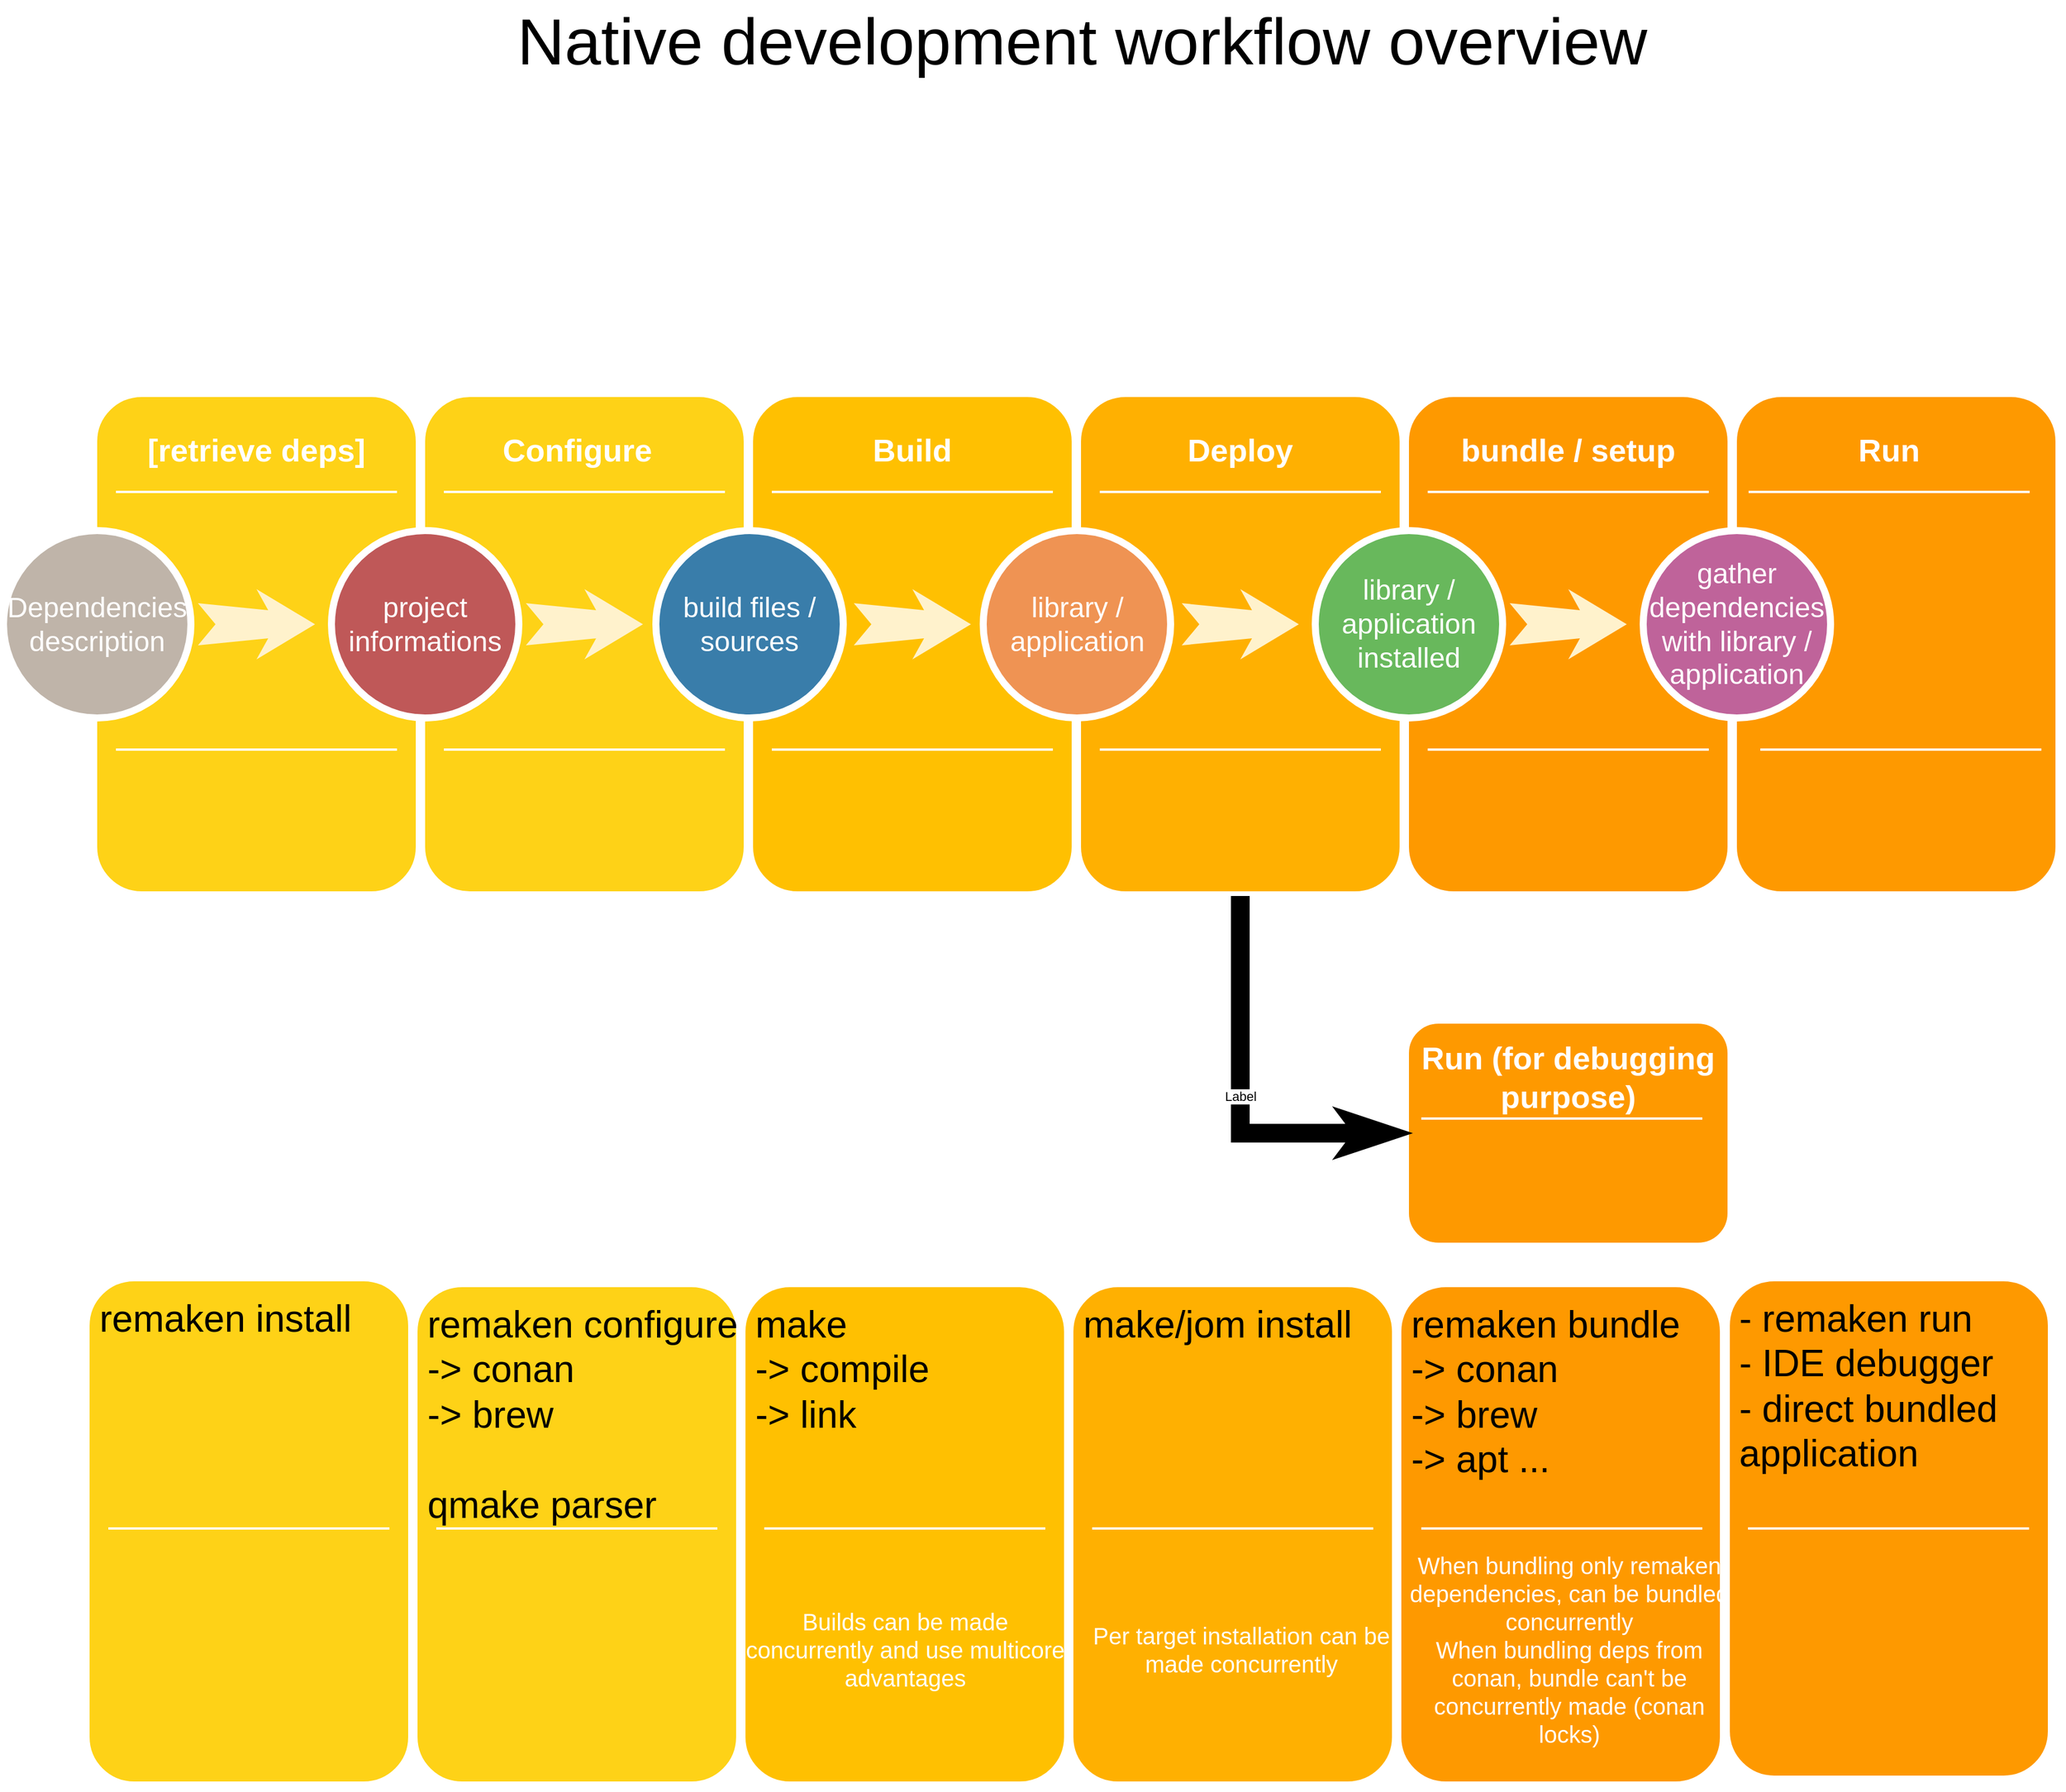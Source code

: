 <mxfile version="14.1.8" type="device" pages="2"><diagram name="dev_workflow" id="12e1b939-464a-85fe-373e-61e167be1490"><mxGraphModel dx="4267.5" dy="1472" grid="1" gridSize="10" guides="1" tooltips="1" connect="1" arrows="1" fold="1" page="1" pageScale="1.5" pageWidth="1169" pageHeight="826" background="#ffffff" math="0" shadow="0"><root><mxCell id="0"/><mxCell id="1" parent="0"/><mxCell id="60da8b9f42644d3a-2" value="" style="whiteSpace=wrap;html=1;rounded=1;shadow=0;strokeWidth=8;fontSize=20;align=center;fillColor=#FED217;strokeColor=#FFFFFF;" parent="1" vertex="1"><mxGeometry x="316" y="405" width="280" height="430" as="geometry"/></mxCell><mxCell id="60da8b9f42644d3a-6" value="" style="line;strokeWidth=2;html=1;rounded=0;shadow=0;fontSize=27;align=center;fillColor=none;strokeColor=#FFFFFF;" parent="1" vertex="1"><mxGeometry x="336" y="485" width="240" height="10" as="geometry"/></mxCell><mxCell id="60da8b9f42644d3a-7" value="" style="line;strokeWidth=2;html=1;rounded=0;shadow=0;fontSize=27;align=center;fillColor=none;strokeColor=#FFFFFF;" parent="1" vertex="1"><mxGeometry x="336" y="705" width="240" height="10" as="geometry"/></mxCell><mxCell id="60da8b9f42644d3a-9" value="" style="html=1;shadow=0;dashed=0;align=center;verticalAlign=middle;shape=mxgraph.arrows2.stylisedArrow;dy=0.6;dx=40;notch=15;feather=0.4;rounded=0;strokeWidth=1;fontSize=24;strokeColor=none;fillColor=#fff2cc;" parent="1" vertex="1"><mxGeometry x="406" y="573" width="100" height="60" as="geometry"/></mxCell><mxCell id="60da8b9f42644d3a-17" value="" style="whiteSpace=wrap;html=1;rounded=1;shadow=0;strokeWidth=8;fontSize=20;align=center;fillColor=#FFC001;strokeColor=#FFFFFF;" parent="1" vertex="1"><mxGeometry x="596" y="405" width="280" height="430" as="geometry"/></mxCell><mxCell id="60da8b9f42644d3a-18" value="Build" style="text;html=1;strokeColor=none;fillColor=none;align=center;verticalAlign=middle;whiteSpace=wrap;rounded=0;shadow=0;fontSize=27;fontColor=#FFFFFF;fontStyle=1" parent="1" vertex="1"><mxGeometry x="596" y="425" width="280" height="60" as="geometry"/></mxCell><mxCell id="60da8b9f42644d3a-20" value="" style="line;strokeWidth=2;html=1;rounded=0;shadow=0;fontSize=27;align=center;fillColor=none;strokeColor=#FFFFFF;" parent="1" vertex="1"><mxGeometry x="616" y="485" width="240" height="10" as="geometry"/></mxCell><mxCell id="60da8b9f42644d3a-21" value="" style="line;strokeWidth=2;html=1;rounded=0;shadow=0;fontSize=27;align=center;fillColor=none;strokeColor=#FFFFFF;" parent="1" vertex="1"><mxGeometry x="616" y="705" width="240" height="10" as="geometry"/></mxCell><mxCell id="60da8b9f42644d3a-22" value="build files / sources" style="ellipse;whiteSpace=wrap;html=1;rounded=0;shadow=0;strokeWidth=6;fontSize=24;align=center;fillColor=#397DAA;strokeColor=#FFFFFF;fontColor=#FFFFFF;" parent="1" vertex="1"><mxGeometry x="517" y="523" width="160" height="160" as="geometry"/></mxCell><mxCell id="60da8b9f42644d3a-23" value="" style="html=1;shadow=0;dashed=0;align=center;verticalAlign=middle;shape=mxgraph.arrows2.stylisedArrow;dy=0.6;dx=40;notch=15;feather=0.4;rounded=0;strokeWidth=1;fontSize=24;strokeColor=none;fillColor=#fff2cc;" parent="1" vertex="1"><mxGeometry x="686" y="573" width="100" height="60" as="geometry"/></mxCell><mxCell id="60da8b9f42644d3a-24" value="" style="whiteSpace=wrap;html=1;rounded=1;shadow=0;strokeWidth=8;fontSize=20;align=center;fillColor=#FFB001;strokeColor=#FFFFFF;" parent="1" vertex="1"><mxGeometry x="876" y="405" width="280" height="430" as="geometry"/></mxCell><mxCell id="60da8b9f42644d3a-25" value="Deploy" style="text;html=1;strokeColor=none;fillColor=none;align=center;verticalAlign=middle;whiteSpace=wrap;rounded=0;shadow=0;fontSize=27;fontColor=#FFFFFF;fontStyle=1" parent="1" vertex="1"><mxGeometry x="876" y="425" width="280" height="60" as="geometry"/></mxCell><mxCell id="60da8b9f42644d3a-27" value="" style="line;strokeWidth=2;html=1;rounded=0;shadow=0;fontSize=27;align=center;fillColor=none;strokeColor=#FFFFFF;" parent="1" vertex="1"><mxGeometry x="896" y="485" width="240" height="10" as="geometry"/></mxCell><mxCell id="60da8b9f42644d3a-28" value="" style="line;strokeWidth=2;html=1;rounded=0;shadow=0;fontSize=27;align=center;fillColor=none;strokeColor=#FFFFFF;" parent="1" vertex="1"><mxGeometry x="896" y="705" width="240" height="10" as="geometry"/></mxCell><mxCell id="60da8b9f42644d3a-29" value="library / application" style="ellipse;whiteSpace=wrap;html=1;rounded=0;shadow=0;strokeWidth=6;fontSize=24;align=center;fillColor=#EF9353;strokeColor=#FFFFFF;fontColor=#FFFFFF;" parent="1" vertex="1"><mxGeometry x="796.5" y="523" width="160" height="160" as="geometry"/></mxCell><mxCell id="60da8b9f42644d3a-30" value="" style="html=1;shadow=0;dashed=0;align=center;verticalAlign=middle;shape=mxgraph.arrows2.stylisedArrow;dy=0.6;dx=40;notch=15;feather=0.4;rounded=0;strokeWidth=1;fontSize=24;strokeColor=none;fillColor=#fff2cc;" parent="1" vertex="1"><mxGeometry x="966" y="573" width="100" height="60" as="geometry"/></mxCell><mxCell id="60da8b9f42644d3a-31" value="" style="whiteSpace=wrap;html=1;rounded=1;shadow=0;strokeWidth=8;fontSize=20;align=center;fillColor=#FE9900;strokeColor=#FFFFFF;" parent="1" vertex="1"><mxGeometry x="1156" y="405" width="280" height="430" as="geometry"/></mxCell><mxCell id="60da8b9f42644d3a-32" value="bundle / setup" style="text;html=1;strokeColor=none;fillColor=none;align=center;verticalAlign=middle;whiteSpace=wrap;rounded=0;shadow=0;fontSize=27;fontColor=#FFFFFF;fontStyle=1" parent="1" vertex="1"><mxGeometry x="1156" y="425" width="280" height="60" as="geometry"/></mxCell><mxCell id="60da8b9f42644d3a-33" value="Events&lt;div&gt;Social Inbox&lt;/div&gt;&lt;div&gt;Smart Content&lt;/div&gt;" style="text;html=1;strokeColor=none;fillColor=none;align=center;verticalAlign=middle;whiteSpace=wrap;rounded=0;shadow=0;fontSize=14;fontColor=#FFFFFF;" parent="1" vertex="1"><mxGeometry x="1156" y="930" width="280" height="90" as="geometry"/></mxCell><mxCell id="60da8b9f42644d3a-34" value="" style="line;strokeWidth=2;html=1;rounded=0;shadow=0;fontSize=27;align=center;fillColor=none;strokeColor=#FFFFFF;" parent="1" vertex="1"><mxGeometry x="1176" y="485" width="240" height="10" as="geometry"/></mxCell><mxCell id="60da8b9f42644d3a-35" value="" style="line;strokeWidth=2;html=1;rounded=0;shadow=0;fontSize=27;align=center;fillColor=none;strokeColor=#FFFFFF;" parent="1" vertex="1"><mxGeometry x="1176" y="705" width="240" height="10" as="geometry"/></mxCell><mxCell id="60da8b9f42644d3a-36" value="library / application installed" style="ellipse;whiteSpace=wrap;html=1;rounded=0;shadow=0;strokeWidth=6;fontSize=24;align=center;fillColor=#68B85C;strokeColor=#FFFFFF;fontColor=#FFFFFF;" parent="1" vertex="1"><mxGeometry x="1080" y="523" width="160" height="160" as="geometry"/></mxCell><mxCell id="60da8b9f42644d3a-37" value="" style="html=1;shadow=0;dashed=0;align=center;verticalAlign=middle;shape=mxgraph.arrows2.stylisedArrow;dy=0.6;dx=40;notch=15;feather=0.4;rounded=0;strokeWidth=1;fontSize=24;strokeColor=none;fillColor=#fff2cc;" parent="1" vertex="1"><mxGeometry x="1246" y="573" width="100" height="60" as="geometry"/></mxCell><mxCell id="c0jbDh0hffa7OA-jJihJ-1" value="" style="whiteSpace=wrap;html=1;rounded=1;shadow=0;strokeWidth=8;fontSize=20;align=center;fillColor=#FE9900;strokeColor=#FFFFFF;" parent="1" vertex="1"><mxGeometry x="1436" y="405" width="280" height="430" as="geometry"/></mxCell><mxCell id="60da8b9f42644d3a-38" value="gather dependencies with library / application" style="ellipse;whiteSpace=wrap;html=1;rounded=0;shadow=0;strokeWidth=6;fontSize=24;align=center;fillColor=#BF639A;strokeColor=#FFFFFF;fontColor=#FFFFFF;" parent="1" vertex="1"><mxGeometry x="1360" y="523" width="160" height="160" as="geometry"/></mxCell><mxCell id="c0jbDh0hffa7OA-jJihJ-3" value="Run" style="text;html=1;strokeColor=none;fillColor=none;align=center;verticalAlign=middle;whiteSpace=wrap;rounded=0;shadow=0;fontSize=27;fontColor=#FFFFFF;fontStyle=1" parent="1" vertex="1"><mxGeometry x="1429.5" y="425" width="280" height="60" as="geometry"/></mxCell><mxCell id="c0jbDh0hffa7OA-jJihJ-4" value="" style="line;strokeWidth=2;html=1;rounded=0;shadow=0;fontSize=27;align=center;fillColor=none;strokeColor=#FFFFFF;" parent="1" vertex="1"><mxGeometry x="1450" y="485" width="240" height="10" as="geometry"/></mxCell><mxCell id="c0jbDh0hffa7OA-jJihJ-5" value="" style="line;strokeWidth=2;html=1;rounded=0;shadow=0;fontSize=27;align=center;fillColor=none;strokeColor=#FFFFFF;" parent="1" vertex="1"><mxGeometry x="1460" y="705" width="240" height="10" as="geometry"/></mxCell><mxCell id="c0jbDh0hffa7OA-jJihJ-6" value="" style="whiteSpace=wrap;html=1;rounded=1;shadow=0;strokeWidth=8;fontSize=20;align=center;fillColor=#FED217;strokeColor=#FFFFFF;" parent="1" vertex="1"><mxGeometry x="36" y="405" width="280" height="430" as="geometry"/></mxCell><mxCell id="c0jbDh0hffa7OA-jJihJ-7" value="Configure" style="text;html=1;strokeColor=none;fillColor=none;align=center;verticalAlign=middle;whiteSpace=wrap;rounded=0;shadow=0;fontSize=27;fontColor=#FFFFFF;fontStyle=1" parent="1" vertex="1"><mxGeometry x="310" y="425" width="280" height="60" as="geometry"/></mxCell><mxCell id="c0jbDh0hffa7OA-jJihJ-9" value="" style="line;strokeWidth=2;html=1;rounded=0;shadow=0;fontSize=27;align=center;fillColor=none;strokeColor=#FFFFFF;" parent="1" vertex="1"><mxGeometry x="56" y="485" width="240" height="10" as="geometry"/></mxCell><mxCell id="c0jbDh0hffa7OA-jJihJ-10" value="" style="line;strokeWidth=2;html=1;rounded=0;shadow=0;fontSize=27;align=center;fillColor=none;strokeColor=#FFFFFF;" parent="1" vertex="1"><mxGeometry x="56" y="705" width="240" height="10" as="geometry"/></mxCell><mxCell id="c0jbDh0hffa7OA-jJihJ-11" value="Dependencies description" style="ellipse;whiteSpace=wrap;html=1;rounded=0;shadow=0;strokeWidth=6;fontSize=24;align=center;fillColor=#BFB4A9;strokeColor=#FFFFFF;fontColor=#FFFFFF;" parent="1" vertex="1"><mxGeometry x="-40" y="523" width="160" height="160" as="geometry"/></mxCell><mxCell id="c0jbDh0hffa7OA-jJihJ-12" value="" style="html=1;shadow=0;dashed=0;align=center;verticalAlign=middle;shape=mxgraph.arrows2.stylisedArrow;dy=0.6;dx=40;notch=15;feather=0.4;rounded=0;strokeWidth=1;fontSize=24;strokeColor=none;fillColor=#fff2cc;" parent="1" vertex="1"><mxGeometry x="126" y="573" width="100" height="60" as="geometry"/></mxCell><mxCell id="60da8b9f42644d3a-8" value="project informations" style="ellipse;whiteSpace=wrap;html=1;rounded=0;shadow=0;strokeWidth=6;fontSize=24;align=center;strokeColor=#FFFFFF;fontColor=#FFFFFF;fillColor=#BF5858;" parent="1" vertex="1"><mxGeometry x="240" y="523" width="160" height="160" as="geometry"/></mxCell><mxCell id="60da8b9f42644d3a-3" value="[retrieve deps]" style="text;html=1;strokeColor=none;fillColor=none;align=center;verticalAlign=middle;whiteSpace=wrap;rounded=0;shadow=0;fontSize=27;fontColor=#FFFFFF;fontStyle=1" parent="1" vertex="1"><mxGeometry x="36" y="425" width="280" height="60" as="geometry"/></mxCell><mxCell id="c0jbDh0hffa7OA-jJihJ-14" value="Native development workflow overview" style="text;html=1;strokeColor=none;fillColor=none;align=center;verticalAlign=middle;whiteSpace=wrap;rounded=0;fontSize=56;" parent="1" vertex="1"><mxGeometry x="350.5" y="70" width="1060" height="70" as="geometry"/></mxCell><mxCell id="Qtxe7UiIrqZW8LRsX8YY-1" value="&lt;font style=&quot;font-size: 32px&quot;&gt;remaken configure&lt;br&gt;-&amp;gt; conan&lt;br&gt;-&amp;gt; brew&lt;br&gt;&lt;br&gt;qmake parser&lt;/font&gt;" style="whiteSpace=wrap;html=1;rounded=1;shadow=0;strokeWidth=8;fontSize=20;align=left;fillColor=#FED217;strokeColor=#FFFFFF;verticalAlign=top;spacingTop=10;spacingLeft=10;" parent="1" vertex="1"><mxGeometry x="309.5" y="1165" width="280" height="430" as="geometry"/></mxCell><mxCell id="Qtxe7UiIrqZW8LRsX8YY-4" value="" style="line;strokeWidth=2;html=1;rounded=0;shadow=0;fontSize=27;align=center;fillColor=none;strokeColor=#FFFFFF;" parent="1" vertex="1"><mxGeometry x="329.5" y="1370" width="240" height="10" as="geometry"/></mxCell><mxCell id="Qtxe7UiIrqZW8LRsX8YY-6" value="&lt;font style=&quot;font-size: 32px&quot;&gt;make&lt;br&gt;-&amp;gt; compile&lt;br&gt;-&amp;gt; link&lt;br&gt;&lt;/font&gt;" style="whiteSpace=wrap;html=1;rounded=1;shadow=0;strokeWidth=8;fontSize=20;align=left;fillColor=#FFC001;strokeColor=#FFFFFF;verticalAlign=top;spacingTop=10;spacingLeft=10;" parent="1" vertex="1"><mxGeometry x="589.5" y="1165" width="280" height="430" as="geometry"/></mxCell><mxCell id="Qtxe7UiIrqZW8LRsX8YY-8" value="Builds can be made concurrently and use multicore advantages" style="text;html=1;strokeColor=none;fillColor=none;align=center;verticalAlign=middle;whiteSpace=wrap;rounded=0;shadow=0;fontSize=20;fontColor=#FFFFFF;" parent="1" vertex="1"><mxGeometry x="589.5" y="1380" width="280" height="195" as="geometry"/></mxCell><mxCell id="Qtxe7UiIrqZW8LRsX8YY-10" value="" style="line;strokeWidth=2;html=1;rounded=0;shadow=0;fontSize=27;align=center;fillColor=none;strokeColor=#FFFFFF;" parent="1" vertex="1"><mxGeometry x="609.5" y="1370" width="240" height="10" as="geometry"/></mxCell><mxCell id="Qtxe7UiIrqZW8LRsX8YY-13" value="make/jom install" style="whiteSpace=wrap;html=1;rounded=1;shadow=0;strokeWidth=8;fontSize=32;align=left;fillColor=#FFB001;strokeColor=#FFFFFF;spacingTop=10;spacingLeft=10;verticalAlign=top;" parent="1" vertex="1"><mxGeometry x="869.5" y="1165" width="280" height="430" as="geometry"/></mxCell><mxCell id="Qtxe7UiIrqZW8LRsX8YY-17" value="" style="line;strokeWidth=2;html=1;rounded=0;shadow=0;fontSize=27;align=center;fillColor=none;strokeColor=#FFFFFF;" parent="1" vertex="1"><mxGeometry x="889.5" y="1370" width="240" height="10" as="geometry"/></mxCell><mxCell id="Qtxe7UiIrqZW8LRsX8YY-20" value="remaken bundle&lt;br&gt;-&amp;gt; conan&lt;br&gt;-&amp;gt; brew&lt;br&gt;-&amp;gt; apt ..." style="whiteSpace=wrap;html=1;rounded=1;shadow=0;strokeWidth=8;fontSize=32;align=left;fillColor=#FE9900;strokeColor=#FFFFFF;spacingLeft=10;verticalAlign=top;spacingTop=10;" parent="1" vertex="1"><mxGeometry x="1149.5" y="1165" width="280" height="430" as="geometry"/></mxCell><mxCell id="Qtxe7UiIrqZW8LRsX8YY-24" value="" style="line;strokeWidth=2;html=1;rounded=0;shadow=0;fontSize=27;align=center;fillColor=none;strokeColor=#FFFFFF;" parent="1" vertex="1"><mxGeometry x="1170.5" y="1370" width="240" height="10" as="geometry"/></mxCell><mxCell id="Qtxe7UiIrqZW8LRsX8YY-27" value="- remaken run&lt;br style=&quot;font-size: 32px&quot;&gt;- IDE debugger&lt;br style=&quot;font-size: 32px&quot;&gt;- direct bundled application" style="whiteSpace=wrap;html=1;rounded=1;shadow=0;strokeWidth=8;fontSize=32;align=left;fillColor=#FE9900;strokeColor=#FFFFFF;spacingLeft=10;spacingTop=10;horizontal=1;verticalAlign=top;" parent="1" vertex="1"><mxGeometry x="1430" y="1160" width="279.5" height="430" as="geometry"/></mxCell><mxCell id="Qtxe7UiIrqZW8LRsX8YY-31" value="" style="line;strokeWidth=2;html=1;rounded=0;shadow=0;fontSize=27;align=center;fillColor=none;strokeColor=#FFFFFF;" parent="1" vertex="1"><mxGeometry x="1449.5" y="1370" width="240" height="10" as="geometry"/></mxCell><mxCell id="Qtxe7UiIrqZW8LRsX8YY-32" value="remaken install" style="whiteSpace=wrap;html=1;rounded=1;shadow=0;strokeWidth=8;fontSize=32;align=left;fillColor=#FED217;strokeColor=#FFFFFF;verticalAlign=top;spacingLeft=10;spacingTop=10;" parent="1" vertex="1"><mxGeometry x="29.5" y="1160" width="280" height="435" as="geometry"/></mxCell><mxCell id="Qtxe7UiIrqZW8LRsX8YY-36" value="" style="line;strokeWidth=2;html=1;rounded=0;shadow=0;fontSize=27;align=center;fillColor=none;strokeColor=#FFFFFF;" parent="1" vertex="1"><mxGeometry x="49.5" y="1370" width="240" height="10" as="geometry"/></mxCell><mxCell id="Qtxe7UiIrqZW8LRsX8YY-43" value="" style="whiteSpace=wrap;html=1;rounded=1;shadow=0;strokeWidth=8;fontSize=20;align=center;fillColor=#FE9900;strokeColor=#FFFFFF;" parent="1" vertex="1"><mxGeometry x="1156" y="940" width="280" height="195" as="geometry"/></mxCell><mxCell id="Qtxe7UiIrqZW8LRsX8YY-44" value="Run (for debugging purpose)" style="text;html=1;strokeColor=none;fillColor=none;align=center;verticalAlign=middle;whiteSpace=wrap;rounded=0;shadow=0;fontSize=27;fontColor=#FFFFFF;fontStyle=1" parent="1" vertex="1"><mxGeometry x="1156" y="960" width="280" height="60" as="geometry"/></mxCell><mxCell id="Qtxe7UiIrqZW8LRsX8YY-45" value="" style="line;strokeWidth=2;html=1;rounded=0;shadow=0;fontSize=27;align=center;fillColor=none;strokeColor=#FFFFFF;" parent="1" vertex="1"><mxGeometry x="1170.5" y="1020" width="240" height="10" as="geometry"/></mxCell><mxCell id="Qtxe7UiIrqZW8LRsX8YY-48" value="Per target installation can be made concurrently" style="text;html=1;strokeColor=none;fillColor=none;align=center;verticalAlign=middle;whiteSpace=wrap;rounded=0;shadow=0;fontSize=20;fontColor=#FFFFFF;" parent="1" vertex="1"><mxGeometry x="876.5" y="1380" width="280" height="195" as="geometry"/></mxCell><mxCell id="Qtxe7UiIrqZW8LRsX8YY-49" value="When bundling only remaken dependencies, can be bundled concurrently&lt;br&gt;When bundling deps from conan, bundle can't be concurrently made (conan locks)" style="text;html=1;strokeColor=none;fillColor=none;align=center;verticalAlign=middle;whiteSpace=wrap;rounded=0;shadow=0;fontSize=20;fontColor=#FFFFFF;" parent="1" vertex="1"><mxGeometry x="1156.5" y="1390" width="280" height="175" as="geometry"/></mxCell><mxCell id="wPpnt_sgWMX52YXVlgz9-1" value="" style="endArrow=none;html=1;edgeStyle=orthogonalEdgeStyle;entryX=0.5;entryY=1;entryDx=0;entryDy=0;exitX=0;exitY=0.5;exitDx=0;exitDy=0;endFill=0;startArrow=classicThin;startFill=1;strokeWidth=16;rounded=0;" parent="1" source="Qtxe7UiIrqZW8LRsX8YY-43" target="60da8b9f42644d3a-24" edge="1"><mxGeometry relative="1" as="geometry"><mxPoint x="990" y="1060" as="sourcePoint"/><mxPoint x="900" y="970" as="targetPoint"/></mxGeometry></mxCell><mxCell id="wPpnt_sgWMX52YXVlgz9-2" value="Label" style="edgeLabel;resizable=0;html=1;align=center;verticalAlign=middle;" parent="wPpnt_sgWMX52YXVlgz9-1" connectable="0" vertex="1"><mxGeometry relative="1" as="geometry"/></mxCell></root></mxGraphModel></diagram><diagram id="lFOREkyJ_1HpG-58U7Td" name="remaken"><mxGraphModel dx="1106" dy="900" grid="1" gridSize="10" guides="1" tooltips="1" connect="1" arrows="1" fold="1" page="1" pageScale="1" pageWidth="827" pageHeight="1169" math="0" shadow="0"><root><mxCell id="LXGVL-3FaMRKrGY6_Lms-0"/><mxCell id="LXGVL-3FaMRKrGY6_Lms-1" parent="LXGVL-3FaMRKrGY6_Lms-0"/><mxCell id="AJ1ULNLh4E2_Lulfe5DZ-0" value="&lt;b&gt;&lt;font style=&quot;font-size: 19px&quot;&gt;Remaken&lt;/font&gt;&lt;/b&gt;&lt;br&gt;&lt;br&gt;&lt;div style=&quot;text-align: left&quot;&gt;- &lt;b&gt;dependencies management&lt;/b&gt; (from servers to local)&lt;/div&gt;&lt;div style=&quot;text-align: left&quot;&gt;- &lt;b&gt;bundle deployment&lt;/b&gt; (from local to deployment folder)&lt;/div&gt;&lt;div style=&quot;text-align: left&quot;&gt;- &lt;b&gt;run wrapper helper&lt;/b&gt;&lt;/div&gt;" style="rounded=0;whiteSpace=wrap;html=1;shadow=1;fillColor=#fff2cc;strokeColor=#d6b656;" vertex="1" parent="LXGVL-3FaMRKrGY6_Lms-1"><mxGeometry x="40" y="358" width="740" height="80" as="geometry"/></mxCell><mxCell id="AJ1ULNLh4E2_Lulfe5DZ-1" value="&lt;i&gt;packagedependencies.txt&lt;/i&gt;" style="rounded=0;whiteSpace=wrap;html=1;shadow=1;fillColor=#dae8fc;strokeColor=#6c8ebf;" vertex="1" parent="LXGVL-3FaMRKrGY6_Lms-1"><mxGeometry x="310" y="250" width="171" height="50" as="geometry"/></mxCell><mxCell id="AJ1ULNLh4E2_Lulfe5DZ-2" value="&lt;span style=&quot;font-size: 14px&quot;&gt;&lt;b&gt;&amp;nbsp; &amp;nbsp; &amp;nbsp;Remaken format&lt;/b&gt;&lt;/span&gt;&lt;div&gt;&lt;/div&gt;" style="rounded=0;whiteSpace=wrap;html=1;shadow=1;fillColor=#fff2cc;strokeColor=#d6b656;align=left;verticalAlign=top;" vertex="1" parent="LXGVL-3FaMRKrGY6_Lms-1"><mxGeometry x="40" y="480" width="150" height="60" as="geometry"/></mxCell><mxCell id="AJ1ULNLh4E2_Lulfe5DZ-3" value="&lt;div style=&quot;text-align: left&quot;&gt;&lt;b&gt;&lt;font style=&quot;font-size: 14px&quot;&gt;Conan&lt;/font&gt;&lt;/b&gt;&lt;/div&gt;&lt;br&gt;C/C++ package mgr" style="rounded=0;whiteSpace=wrap;html=1;shadow=1;fillColor=#fff2cc;strokeColor=#d6b656;" vertex="1" parent="LXGVL-3FaMRKrGY6_Lms-1"><mxGeometry x="210" y="480" width="150" height="60" as="geometry"/></mxCell><mxCell id="AJ1ULNLh4E2_Lulfe5DZ-4" value="&lt;div style=&quot;text-align: left&quot;&gt;&lt;b&gt;&lt;font style=&quot;font-size: 14px&quot;&gt;Vcpkg&lt;/font&gt;&lt;/b&gt;&lt;/div&gt;&lt;b&gt;&lt;br&gt;&lt;/b&gt;C/C++ package mgr&lt;b&gt;&lt;br&gt;&lt;/b&gt;" style="rounded=0;whiteSpace=wrap;html=1;shadow=1;fillColor=#fff2cc;strokeColor=#d6b656;" vertex="1" parent="LXGVL-3FaMRKrGY6_Lms-1"><mxGeometry x="380" y="480" width="150" height="60" as="geometry"/></mxCell><mxCell id="AJ1ULNLh4E2_Lulfe5DZ-5" value="&lt;b&gt;&lt;font style=&quot;font-size: 14px&quot;&gt;Other Package managers dependency format&lt;/font&gt;&lt;/b&gt;&lt;br&gt;&lt;br&gt;Chocolatey, HomeBrew, APT, yum..." style="rounded=0;whiteSpace=wrap;html=1;shadow=1;fillColor=#fff2cc;strokeColor=#d6b656;" vertex="1" parent="LXGVL-3FaMRKrGY6_Lms-1"><mxGeometry x="550" y="480" width="230" height="60" as="geometry"/></mxCell><mxCell id="AJ1ULNLh4E2_Lulfe5DZ-7" value="Open Source&lt;br style=&quot;font-size: 7px;&quot;&gt;Apache V2 License" style="rounded=0;whiteSpace=wrap;html=1;shadow=0;fontSize=7;fontStyle=1" vertex="1" parent="LXGVL-3FaMRKrGY6_Lms-1"><mxGeometry x="700" y="370" width="70" height="30" as="geometry"/></mxCell><mxCell id="AJ1ULNLh4E2_Lulfe5DZ-9" value="Free Software&lt;br&gt;MIT License" style="rounded=0;whiteSpace=wrap;html=1;shadow=0;fontSize=7;fontStyle=1" vertex="1" parent="LXGVL-3FaMRKrGY6_Lms-1"><mxGeometry x="300" y="490" width="50" height="20" as="geometry"/></mxCell><mxCell id="AJ1ULNLh4E2_Lulfe5DZ-10" value="Free Software&lt;br&gt;MIT License" style="rounded=0;whiteSpace=wrap;html=1;shadow=0;fontSize=7;fontStyle=1" vertex="1" parent="LXGVL-3FaMRKrGY6_Lms-1"><mxGeometry x="470" y="490" width="50" height="20" as="geometry"/></mxCell><mxCell id="AJ1ULNLh4E2_Lulfe5DZ-11" value="" style="endArrow=classic;html=1;rounded=0;fontSize=7;fillColor=#0050ef;strokeColor=#001DBC;strokeWidth=3;jumpStyle=none;" edge="1" parent="LXGVL-3FaMRKrGY6_Lms-1" target="AJ1ULNLh4E2_Lulfe5DZ-2"><mxGeometry width="50" height="50" relative="1" as="geometry"><mxPoint x="115" y="440" as="sourcePoint"/><mxPoint x="398" y="300" as="targetPoint"/></mxGeometry></mxCell><mxCell id="AJ1ULNLh4E2_Lulfe5DZ-12" value="" style="endArrow=classic;dashed=1;html=1;rounded=0;fontSize=7;strokeWidth=3;jumpStyle=none;fillColor=#0050ef;strokeColor=#001DBC;endFill=1;exitX=0.478;exitY=0.011;exitDx=0;exitDy=0;exitPerimeter=0;entryX=0.491;entryY=0.996;entryDx=0;entryDy=0;entryPerimeter=0;" edge="1" parent="LXGVL-3FaMRKrGY6_Lms-1" source="AJ1ULNLh4E2_Lulfe5DZ-0" target="AJ1ULNLh4E2_Lulfe5DZ-1"><mxGeometry width="50" height="50" relative="1" as="geometry"><mxPoint x="380" y="350" as="sourcePoint"/><mxPoint x="430" y="300" as="targetPoint"/></mxGeometry></mxCell><mxCell id="AJ1ULNLh4E2_Lulfe5DZ-14" value="" style="endArrow=classic;html=1;rounded=0;fontSize=7;fillColor=#0050ef;strokeColor=#001DBC;strokeWidth=3;jumpStyle=none;entryX=0.544;entryY=-0.011;entryDx=0;entryDy=0;entryPerimeter=0;" edge="1" parent="LXGVL-3FaMRKrGY6_Lms-1" target="AJ1ULNLh4E2_Lulfe5DZ-3"><mxGeometry width="50" height="50" relative="1" as="geometry"><mxPoint x="292" y="440" as="sourcePoint"/><mxPoint x="125" y="490" as="targetPoint"/></mxGeometry></mxCell><mxCell id="AJ1ULNLh4E2_Lulfe5DZ-15" value="" style="endArrow=classic;html=1;rounded=0;fontSize=7;fillColor=#0050ef;strokeColor=#001DBC;strokeWidth=3;jumpStyle=none;entryX=0.544;entryY=-0.011;entryDx=0;entryDy=0;entryPerimeter=0;" edge="1" parent="LXGVL-3FaMRKrGY6_Lms-1"><mxGeometry width="50" height="50" relative="1" as="geometry"><mxPoint x="460.4" y="440.66" as="sourcePoint"/><mxPoint x="460" y="480" as="targetPoint"/></mxGeometry></mxCell><mxCell id="AJ1ULNLh4E2_Lulfe5DZ-16" value="" style="endArrow=classic;html=1;rounded=0;fontSize=7;fillColor=#0050ef;strokeColor=#001DBC;strokeWidth=3;jumpStyle=none;entryX=0.544;entryY=-0.011;entryDx=0;entryDy=0;entryPerimeter=0;" edge="1" parent="LXGVL-3FaMRKrGY6_Lms-1"><mxGeometry width="50" height="50" relative="1" as="geometry"><mxPoint x="670.4" y="440.66" as="sourcePoint"/><mxPoint x="670" y="480" as="targetPoint"/></mxGeometry></mxCell><mxCell id="AJ1ULNLh4E2_Lulfe5DZ-17" value="" style="endArrow=classic;html=1;rounded=0;fontSize=7;fillColor=#0050ef;strokeColor=#001DBC;strokeWidth=3;jumpStyle=none;entryX=0.544;entryY=-0.011;entryDx=0;entryDy=0;entryPerimeter=0;" edge="1" parent="LXGVL-3FaMRKrGY6_Lms-1" target="AJ1ULNLh4E2_Lulfe5DZ-3"><mxGeometry width="50" height="50" relative="1" as="geometry"><mxPoint x="292" y="450" as="sourcePoint"/><mxPoint x="291.6" y="479.34" as="targetPoint"/></mxGeometry></mxCell><mxCell id="AJ1ULNLh4E2_Lulfe5DZ-18" value="" style="rounded=0;whiteSpace=wrap;html=1;shadow=1;fillColor=#dae8fc;strokeColor=#6c8ebf;" vertex="1" parent="LXGVL-3FaMRKrGY6_Lms-1"><mxGeometry x="599" y="590" width="181" height="80" as="geometry"/></mxCell><mxCell id="AJ1ULNLh4E2_Lulfe5DZ-19" value="" style="endArrow=classic;dashed=1;html=1;rounded=0;fontSize=7;strokeWidth=3;jumpStyle=none;fillColor=#0050ef;strokeColor=#001DBC;endFill=1;exitX=0.478;exitY=0.011;exitDx=0;exitDy=0;exitPerimeter=0;entryX=0.392;entryY=0.844;entryDx=0;entryDy=0;entryPerimeter=0;" edge="1" parent="LXGVL-3FaMRKrGY6_Lms-1"><mxGeometry width="50" height="50" relative="1" as="geometry"><mxPoint x="610.05" y="644.83" as="sourcePoint"/><mxPoint x="660.002" y="644.83" as="targetPoint"/></mxGeometry></mxCell><mxCell id="AJ1ULNLh4E2_Lulfe5DZ-20" value="" style="endArrow=classic;html=1;rounded=0;fontSize=7;fillColor=#0050ef;strokeColor=#001DBC;strokeWidth=3;jumpStyle=none;" edge="1" parent="LXGVL-3FaMRKrGY6_Lms-1"><mxGeometry width="50" height="50" relative="1" as="geometry"><mxPoint x="610" y="614.5" as="sourcePoint"/><mxPoint x="660" y="614.5" as="targetPoint"/><Array as="points"><mxPoint x="640" y="615"/></Array></mxGeometry></mxCell><mxCell id="AJ1ULNLh4E2_Lulfe5DZ-21" value="handles" style="text;strokeColor=none;fillColor=none;align=left;verticalAlign=middle;spacingLeft=4;spacingRight=4;overflow=hidden;points=[[0,0.5],[1,0.5]];portConstraint=eastwest;rotatable=0;shadow=0;fontSize=12;fontStyle=1" vertex="1" parent="LXGVL-3FaMRKrGY6_Lms-1"><mxGeometry x="660" y="600" width="80" height="30" as="geometry"/></mxCell><mxCell id="AJ1ULNLh4E2_Lulfe5DZ-22" value="uses file" style="text;strokeColor=none;fillColor=none;align=left;verticalAlign=middle;spacingLeft=4;spacingRight=4;overflow=hidden;points=[[0,0.5],[1,0.5]];portConstraint=eastwest;rotatable=0;shadow=0;fontSize=12;fontStyle=1" vertex="1" parent="LXGVL-3FaMRKrGY6_Lms-1"><mxGeometry x="660" y="630" width="80" height="30" as="geometry"/></mxCell><mxCell id="AJ1ULNLh4E2_Lulfe5DZ-23" value="&lt;div style=&quot;text-align: left&quot;&gt;&lt;b&gt;&lt;font style=&quot;font-size: 14px&quot;&gt;pkg-config&lt;/font&gt;&lt;/b&gt;&lt;/div&gt;&lt;br&gt;Installed libraries mgr" style="rounded=0;whiteSpace=wrap;html=1;shadow=1;fillColor=#fff2cc;strokeColor=#d6b656;" vertex="1" parent="LXGVL-3FaMRKrGY6_Lms-1"><mxGeometry x="350" y="620" width="150" height="60" as="geometry"/></mxCell><mxCell id="AJ1ULNLh4E2_Lulfe5DZ-24" value="&lt;i&gt;pkg-config file (.pc)&lt;br&gt;&lt;/i&gt;" style="rounded=0;whiteSpace=wrap;html=1;shadow=1;fillColor=#dae8fc;strokeColor=#6c8ebf;" vertex="1" parent="LXGVL-3FaMRKrGY6_Lms-1"><mxGeometry x="350" y="730" width="150" height="50" as="geometry"/></mxCell></root></mxGraphModel></diagram></mxfile>